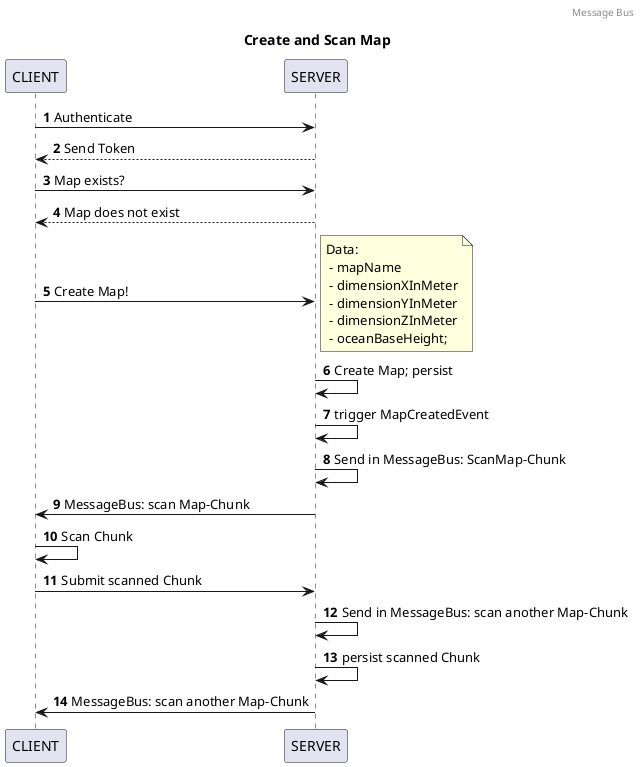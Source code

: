 @startuml
'https://plantuml.com/sequence-diagram

header Message Bus
title Create and Scan Map

autonumber

CLIENT -> SERVER: Authenticate
CLIENT <-- SERVER: Send Token
CLIENT -> SERVER: Map exists?
CLIENT <-- SERVER: Map does not exist
CLIENT -> SERVER: Create Map!
note right
Data:
 - mapName
 - dimensionXInMeter
 - dimensionYInMeter
 - dimensionZInMeter
 - oceanBaseHeight;
end note
SERVER -> SERVER: Create Map; persist
SERVER -> SERVER: trigger MapCreatedEvent
SERVER -> SERVER: Send in MessageBus: ScanMap-Chunk
SERVER -> CLIENT: MessageBus: scan Map-Chunk
CLIENT -> CLIENT: Scan Chunk
CLIENT -> SERVER: Submit scanned Chunk

SERVER -> SERVER: Send in MessageBus: scan another Map-Chunk
SERVER -> SERVER: persist scanned Chunk
SERVER -> CLIENT: MessageBus: scan another Map-Chunk





@enduml